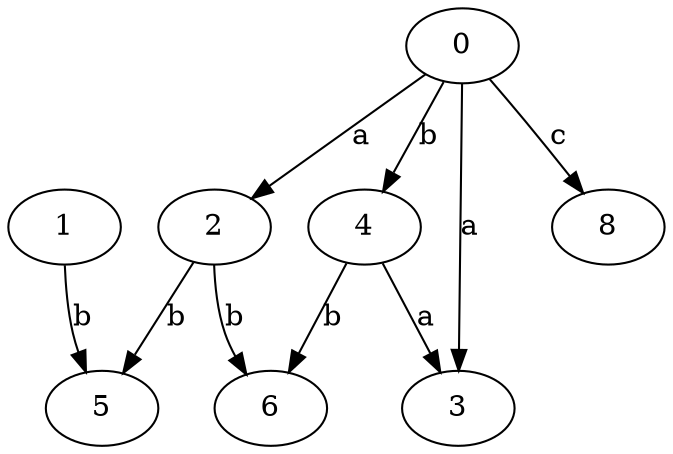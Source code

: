 strict digraph  {
1;
2;
3;
4;
5;
6;
0;
8;
1 -> 5  [label=b];
2 -> 5  [label=b];
2 -> 6  [label=b];
4 -> 3  [label=a];
4 -> 6  [label=b];
0 -> 2  [label=a];
0 -> 3  [label=a];
0 -> 4  [label=b];
0 -> 8  [label=c];
}
